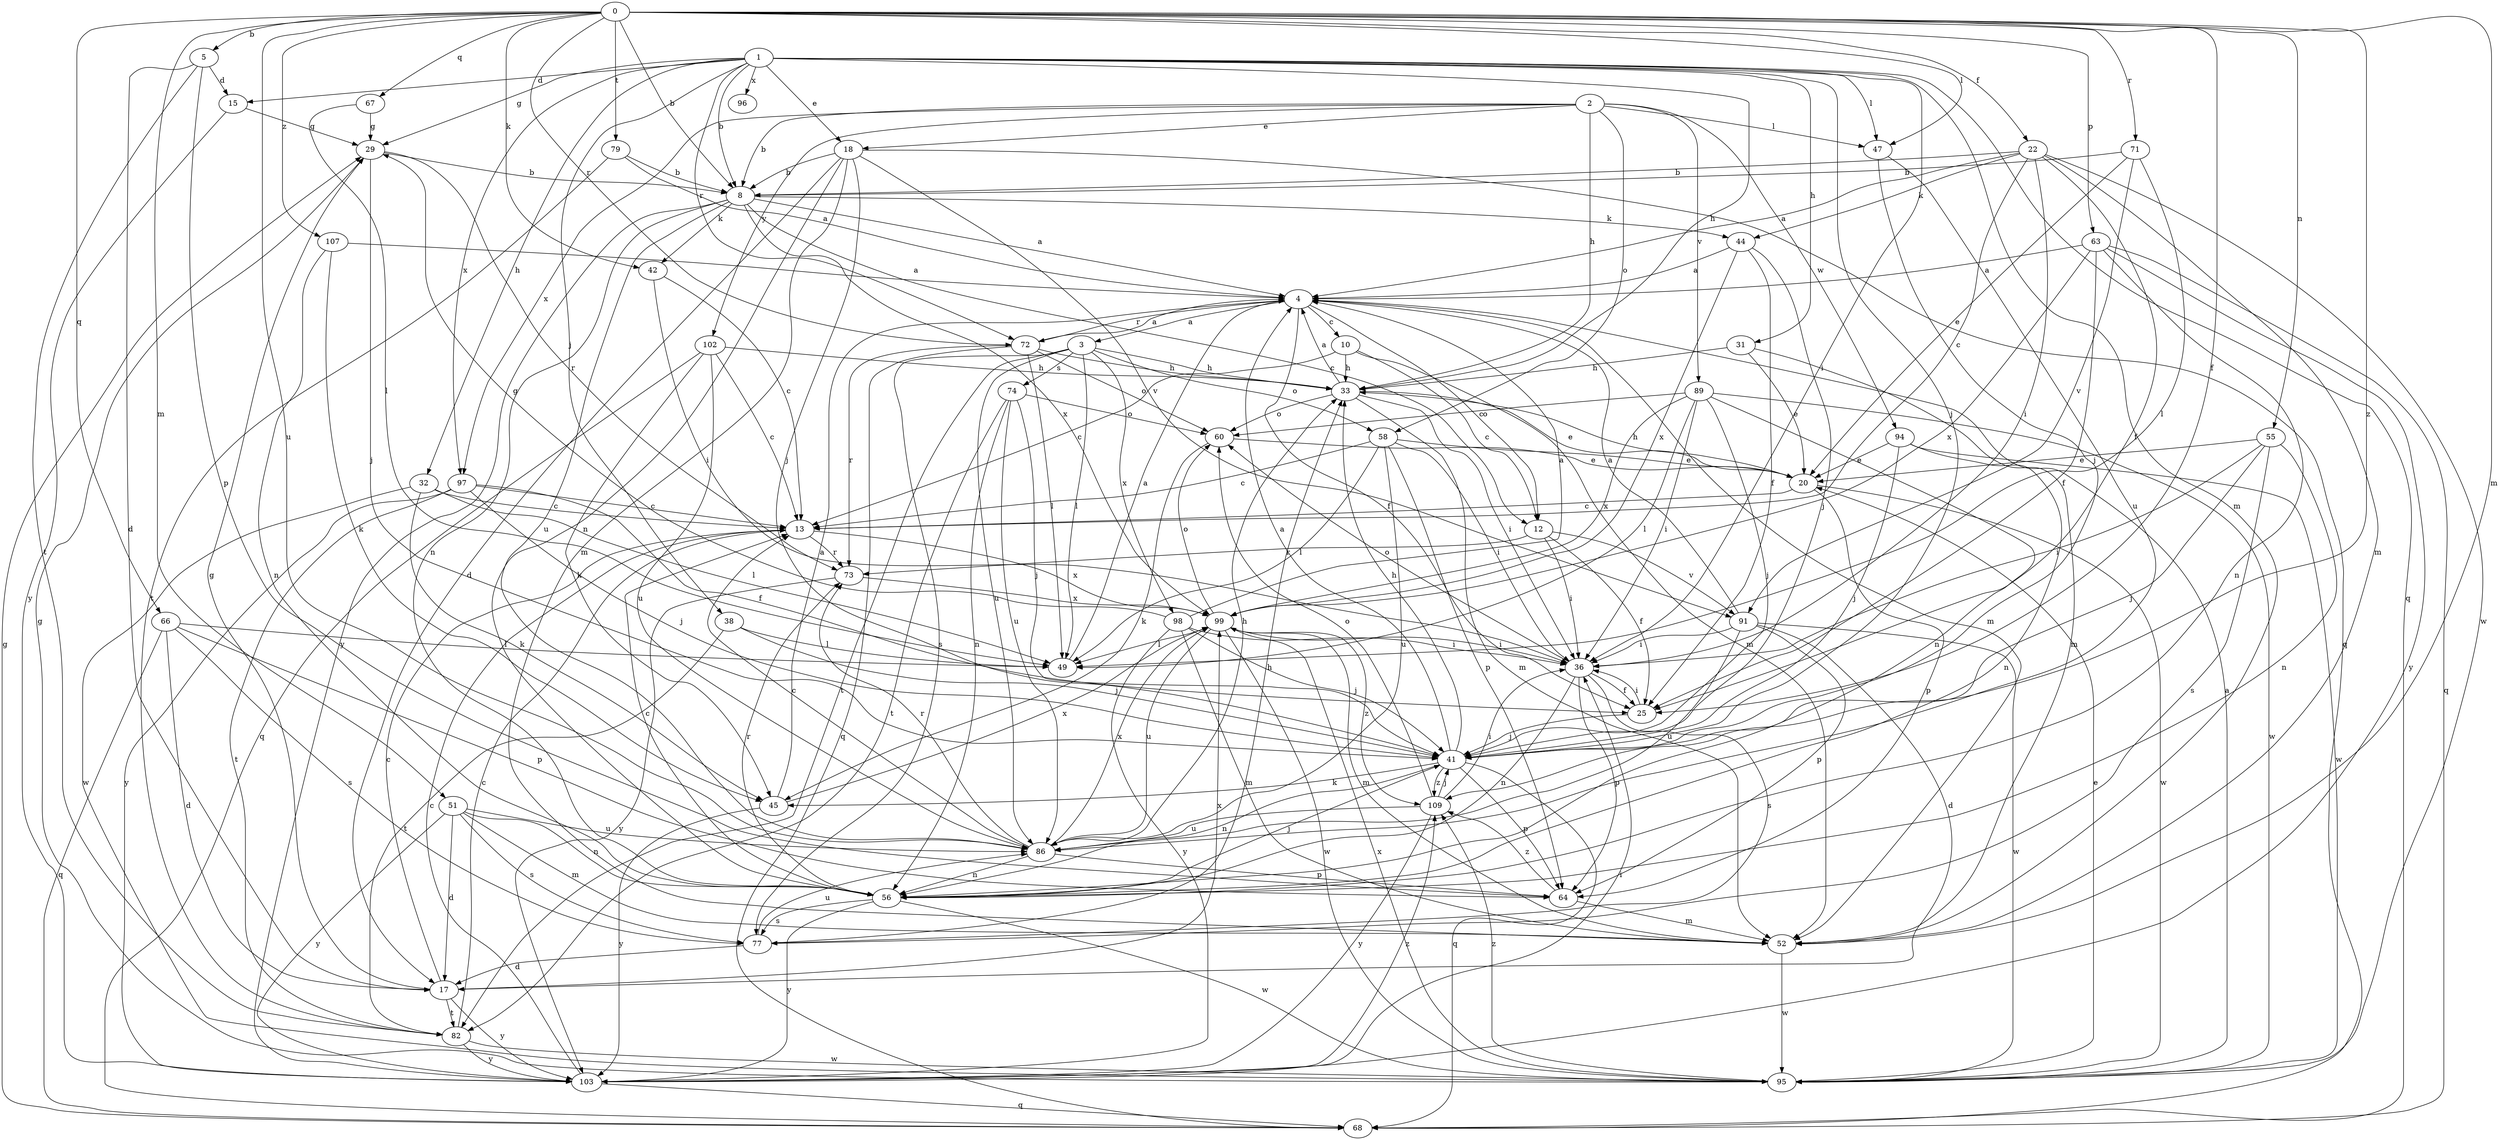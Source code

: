 strict digraph  {
0;
1;
2;
3;
4;
5;
8;
10;
12;
13;
15;
17;
18;
20;
22;
25;
29;
31;
32;
33;
36;
38;
41;
42;
44;
45;
47;
49;
51;
52;
55;
56;
58;
60;
63;
64;
66;
67;
68;
71;
72;
73;
74;
77;
79;
82;
86;
89;
91;
94;
95;
96;
97;
98;
99;
102;
103;
107;
109;
0 -> 5  [label=b];
0 -> 8  [label=b];
0 -> 22  [label=f];
0 -> 25  [label=f];
0 -> 42  [label=k];
0 -> 47  [label=l];
0 -> 51  [label=m];
0 -> 52  [label=m];
0 -> 55  [label=n];
0 -> 63  [label=p];
0 -> 66  [label=q];
0 -> 67  [label=q];
0 -> 71  [label=r];
0 -> 72  [label=r];
0 -> 79  [label=t];
0 -> 86  [label=u];
0 -> 107  [label=z];
0 -> 109  [label=z];
1 -> 8  [label=b];
1 -> 15  [label=d];
1 -> 18  [label=e];
1 -> 29  [label=g];
1 -> 31  [label=h];
1 -> 32  [label=h];
1 -> 33  [label=h];
1 -> 36  [label=i];
1 -> 38  [label=j];
1 -> 41  [label=j];
1 -> 47  [label=l];
1 -> 52  [label=m];
1 -> 68  [label=q];
1 -> 72  [label=r];
1 -> 96  [label=x];
1 -> 97  [label=x];
2 -> 8  [label=b];
2 -> 18  [label=e];
2 -> 33  [label=h];
2 -> 47  [label=l];
2 -> 58  [label=o];
2 -> 89  [label=v];
2 -> 94  [label=w];
2 -> 97  [label=x];
2 -> 102  [label=y];
3 -> 33  [label=h];
3 -> 49  [label=l];
3 -> 58  [label=o];
3 -> 74  [label=s];
3 -> 77  [label=s];
3 -> 82  [label=t];
3 -> 86  [label=u];
3 -> 98  [label=x];
4 -> 3  [label=a];
4 -> 10  [label=c];
4 -> 12  [label=c];
4 -> 25  [label=f];
4 -> 52  [label=m];
4 -> 72  [label=r];
5 -> 15  [label=d];
5 -> 17  [label=d];
5 -> 64  [label=p];
5 -> 82  [label=t];
8 -> 4  [label=a];
8 -> 12  [label=c];
8 -> 42  [label=k];
8 -> 44  [label=k];
8 -> 56  [label=n];
8 -> 86  [label=u];
8 -> 99  [label=x];
8 -> 103  [label=y];
10 -> 12  [label=c];
10 -> 13  [label=c];
10 -> 33  [label=h];
10 -> 52  [label=m];
12 -> 25  [label=f];
12 -> 36  [label=i];
12 -> 73  [label=r];
12 -> 91  [label=v];
13 -> 73  [label=r];
13 -> 99  [label=x];
15 -> 29  [label=g];
15 -> 103  [label=y];
17 -> 13  [label=c];
17 -> 29  [label=g];
17 -> 82  [label=t];
17 -> 99  [label=x];
17 -> 103  [label=y];
18 -> 8  [label=b];
18 -> 17  [label=d];
18 -> 41  [label=j];
18 -> 52  [label=m];
18 -> 56  [label=n];
18 -> 68  [label=q];
18 -> 91  [label=v];
20 -> 13  [label=c];
20 -> 33  [label=h];
20 -> 64  [label=p];
20 -> 95  [label=w];
22 -> 4  [label=a];
22 -> 8  [label=b];
22 -> 13  [label=c];
22 -> 25  [label=f];
22 -> 36  [label=i];
22 -> 44  [label=k];
22 -> 52  [label=m];
22 -> 95  [label=w];
25 -> 36  [label=i];
25 -> 41  [label=j];
29 -> 8  [label=b];
29 -> 41  [label=j];
29 -> 73  [label=r];
31 -> 20  [label=e];
31 -> 33  [label=h];
31 -> 52  [label=m];
32 -> 13  [label=c];
32 -> 45  [label=k];
32 -> 49  [label=l];
32 -> 95  [label=w];
33 -> 4  [label=a];
33 -> 20  [label=e];
33 -> 36  [label=i];
33 -> 52  [label=m];
33 -> 60  [label=o];
36 -> 25  [label=f];
36 -> 56  [label=n];
36 -> 60  [label=o];
36 -> 64  [label=p];
36 -> 77  [label=s];
38 -> 41  [label=j];
38 -> 49  [label=l];
38 -> 82  [label=t];
41 -> 4  [label=a];
41 -> 33  [label=h];
41 -> 45  [label=k];
41 -> 56  [label=n];
41 -> 64  [label=p];
41 -> 68  [label=q];
41 -> 109  [label=z];
42 -> 13  [label=c];
42 -> 36  [label=i];
44 -> 4  [label=a];
44 -> 25  [label=f];
44 -> 41  [label=j];
44 -> 99  [label=x];
45 -> 4  [label=a];
45 -> 99  [label=x];
45 -> 103  [label=y];
47 -> 41  [label=j];
47 -> 86  [label=u];
49 -> 4  [label=a];
51 -> 17  [label=d];
51 -> 52  [label=m];
51 -> 56  [label=n];
51 -> 77  [label=s];
51 -> 86  [label=u];
51 -> 103  [label=y];
52 -> 95  [label=w];
55 -> 20  [label=e];
55 -> 36  [label=i];
55 -> 41  [label=j];
55 -> 56  [label=n];
55 -> 77  [label=s];
56 -> 13  [label=c];
56 -> 41  [label=j];
56 -> 73  [label=r];
56 -> 77  [label=s];
56 -> 95  [label=w];
56 -> 103  [label=y];
58 -> 13  [label=c];
58 -> 20  [label=e];
58 -> 36  [label=i];
58 -> 49  [label=l];
58 -> 64  [label=p];
58 -> 86  [label=u];
60 -> 20  [label=e];
60 -> 45  [label=k];
63 -> 4  [label=a];
63 -> 25  [label=f];
63 -> 56  [label=n];
63 -> 68  [label=q];
63 -> 99  [label=x];
63 -> 103  [label=y];
64 -> 52  [label=m];
64 -> 109  [label=z];
66 -> 17  [label=d];
66 -> 49  [label=l];
66 -> 64  [label=p];
66 -> 68  [label=q];
66 -> 77  [label=s];
67 -> 29  [label=g];
67 -> 49  [label=l];
68 -> 29  [label=g];
71 -> 8  [label=b];
71 -> 20  [label=e];
71 -> 49  [label=l];
71 -> 91  [label=v];
72 -> 4  [label=a];
72 -> 33  [label=h];
72 -> 49  [label=l];
72 -> 60  [label=o];
72 -> 68  [label=q];
72 -> 73  [label=r];
73 -> 99  [label=x];
73 -> 103  [label=y];
74 -> 41  [label=j];
74 -> 56  [label=n];
74 -> 60  [label=o];
74 -> 82  [label=t];
74 -> 86  [label=u];
77 -> 17  [label=d];
77 -> 33  [label=h];
77 -> 86  [label=u];
79 -> 4  [label=a];
79 -> 8  [label=b];
79 -> 82  [label=t];
82 -> 13  [label=c];
82 -> 95  [label=w];
82 -> 103  [label=y];
86 -> 13  [label=c];
86 -> 33  [label=h];
86 -> 56  [label=n];
86 -> 64  [label=p];
86 -> 73  [label=r];
86 -> 99  [label=x];
89 -> 36  [label=i];
89 -> 41  [label=j];
89 -> 49  [label=l];
89 -> 56  [label=n];
89 -> 60  [label=o];
89 -> 95  [label=w];
89 -> 99  [label=x];
91 -> 4  [label=a];
91 -> 17  [label=d];
91 -> 36  [label=i];
91 -> 64  [label=p];
91 -> 86  [label=u];
91 -> 95  [label=w];
94 -> 20  [label=e];
94 -> 41  [label=j];
94 -> 56  [label=n];
94 -> 95  [label=w];
95 -> 4  [label=a];
95 -> 20  [label=e];
95 -> 29  [label=g];
95 -> 99  [label=x];
95 -> 109  [label=z];
97 -> 13  [label=c];
97 -> 25  [label=f];
97 -> 41  [label=j];
97 -> 82  [label=t];
97 -> 103  [label=y];
98 -> 4  [label=a];
98 -> 29  [label=g];
98 -> 36  [label=i];
98 -> 41  [label=j];
98 -> 52  [label=m];
98 -> 103  [label=y];
99 -> 36  [label=i];
99 -> 49  [label=l];
99 -> 52  [label=m];
99 -> 60  [label=o];
99 -> 86  [label=u];
99 -> 95  [label=w];
99 -> 109  [label=z];
102 -> 13  [label=c];
102 -> 33  [label=h];
102 -> 45  [label=k];
102 -> 68  [label=q];
102 -> 86  [label=u];
103 -> 13  [label=c];
103 -> 36  [label=i];
103 -> 68  [label=q];
103 -> 109  [label=z];
107 -> 4  [label=a];
107 -> 45  [label=k];
107 -> 56  [label=n];
109 -> 36  [label=i];
109 -> 41  [label=j];
109 -> 60  [label=o];
109 -> 86  [label=u];
109 -> 103  [label=y];
}
